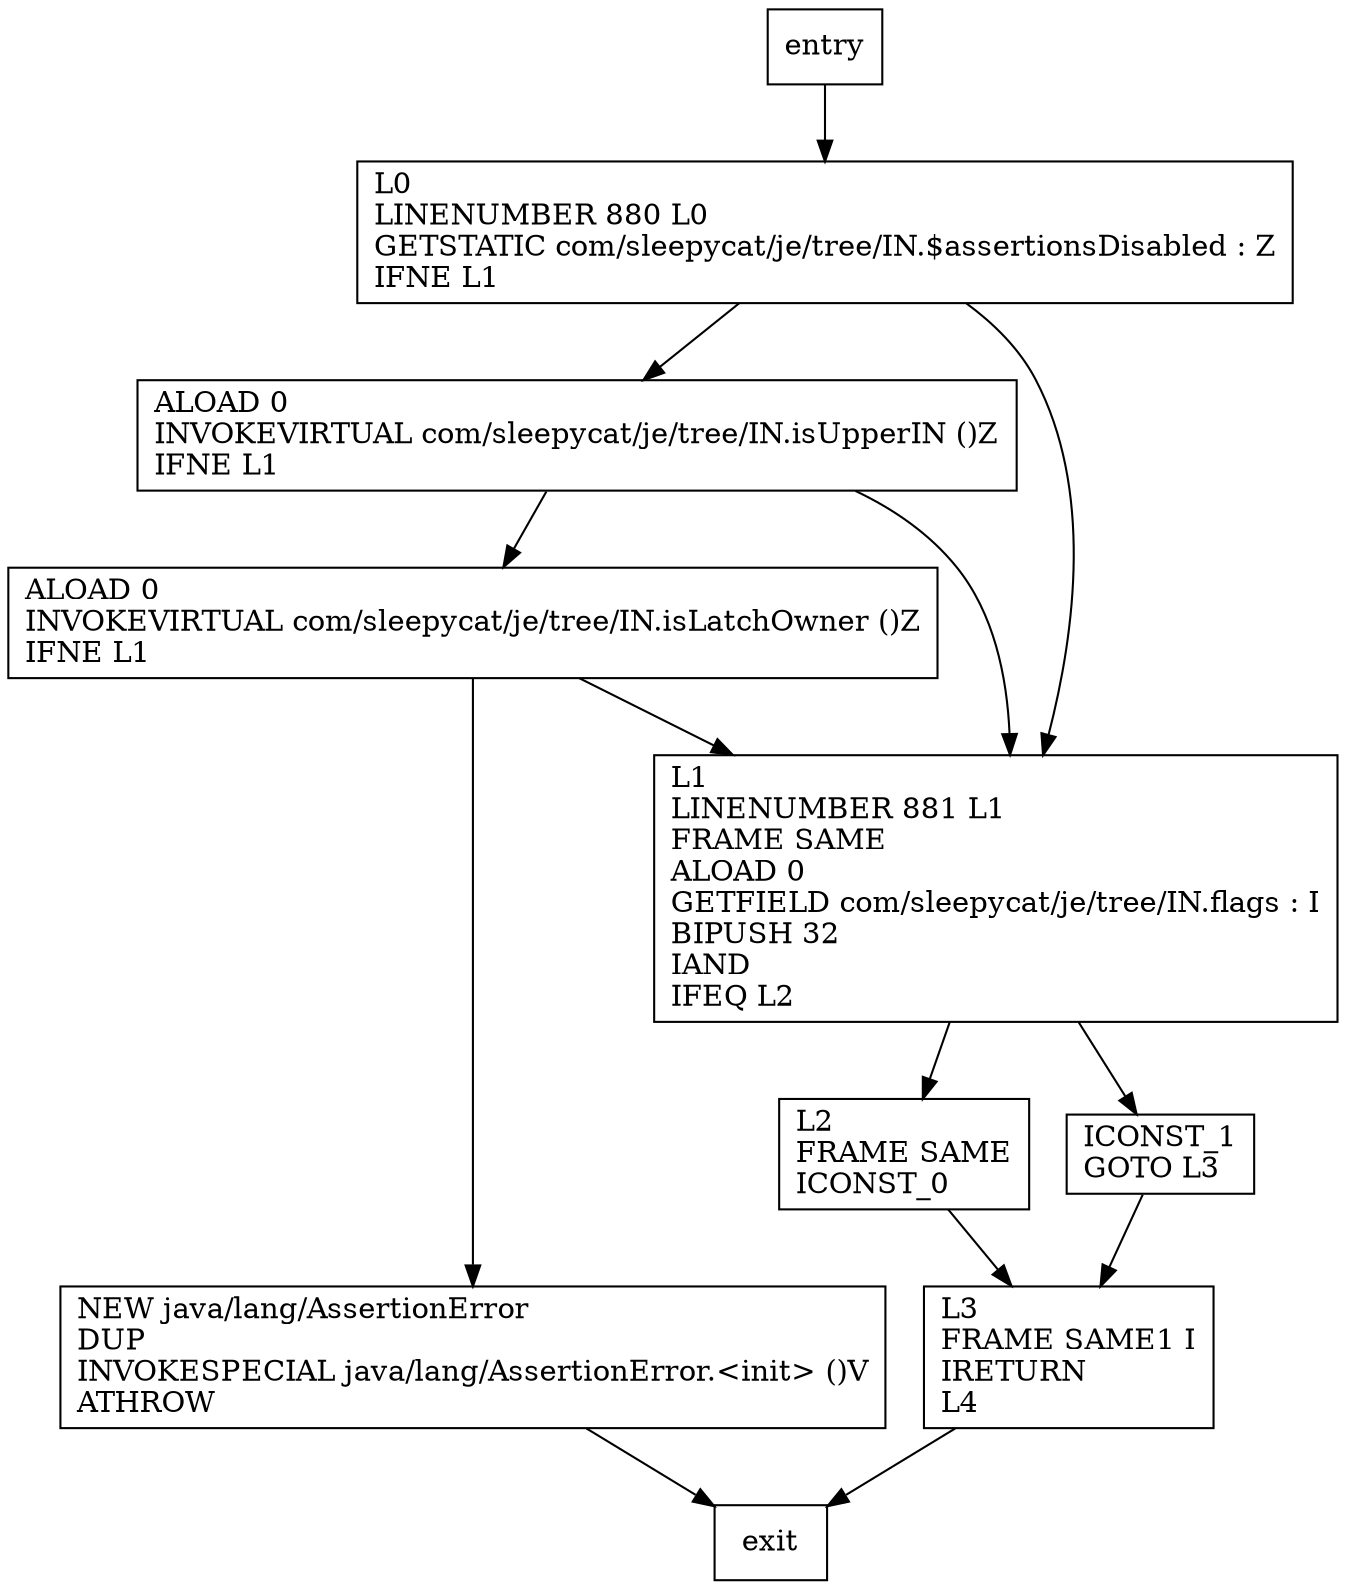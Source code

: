 digraph isBINDelta {
node [shape=record];
1602269786 [label="ICONST_1\lGOTO L3\l"];
1538995486 [label="L2\lFRAME SAME\lICONST_0\l"];
1025979136 [label="ALOAD 0\lINVOKEVIRTUAL com/sleepycat/je/tree/IN.isUpperIN ()Z\lIFNE L1\l"];
96487045 [label="NEW java/lang/AssertionError\lDUP\lINVOKESPECIAL java/lang/AssertionError.\<init\> ()V\lATHROW\l"];
1928928401 [label="L0\lLINENUMBER 880 L0\lGETSTATIC com/sleepycat/je/tree/IN.$assertionsDisabled : Z\lIFNE L1\l"];
1775697525 [label="L1\lLINENUMBER 881 L1\lFRAME SAME\lALOAD 0\lGETFIELD com/sleepycat/je/tree/IN.flags : I\lBIPUSH 32\lIAND\lIFEQ L2\l"];
1072154748 [label="ALOAD 0\lINVOKEVIRTUAL com/sleepycat/je/tree/IN.isLatchOwner ()Z\lIFNE L1\l"];
1579492862 [label="L3\lFRAME SAME1 I\lIRETURN\lL4\l"];
entry;
exit;
entry -> 1928928401;
1602269786 -> 1579492862;
1538995486 -> 1579492862;
1025979136 -> 1775697525;
1025979136 -> 1072154748;
96487045 -> exit;
1928928401 -> 1025979136;
1928928401 -> 1775697525;
1775697525 -> 1602269786;
1775697525 -> 1538995486;
1072154748 -> 96487045;
1072154748 -> 1775697525;
1579492862 -> exit;
}
